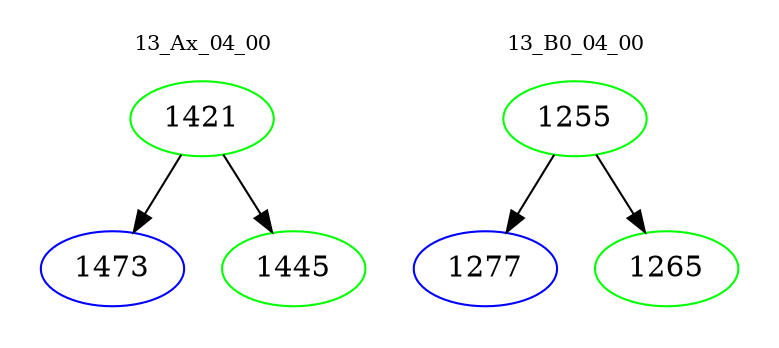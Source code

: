 digraph{
subgraph cluster_0 {
color = white
label = "13_Ax_04_00";
fontsize=10;
T0_1421 [label="1421", color="green"]
T0_1421 -> T0_1473 [color="black"]
T0_1473 [label="1473", color="blue"]
T0_1421 -> T0_1445 [color="black"]
T0_1445 [label="1445", color="green"]
}
subgraph cluster_1 {
color = white
label = "13_B0_04_00";
fontsize=10;
T1_1255 [label="1255", color="green"]
T1_1255 -> T1_1277 [color="black"]
T1_1277 [label="1277", color="blue"]
T1_1255 -> T1_1265 [color="black"]
T1_1265 [label="1265", color="green"]
}
}
